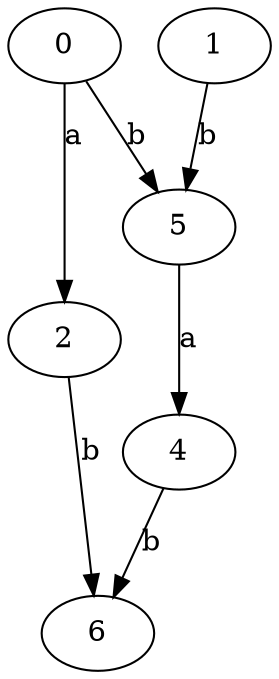 strict digraph  {
0;
2;
1;
4;
5;
6;
0 -> 2  [label=a];
0 -> 5  [label=b];
2 -> 6  [label=b];
1 -> 5  [label=b];
4 -> 6  [label=b];
5 -> 4  [label=a];
}
